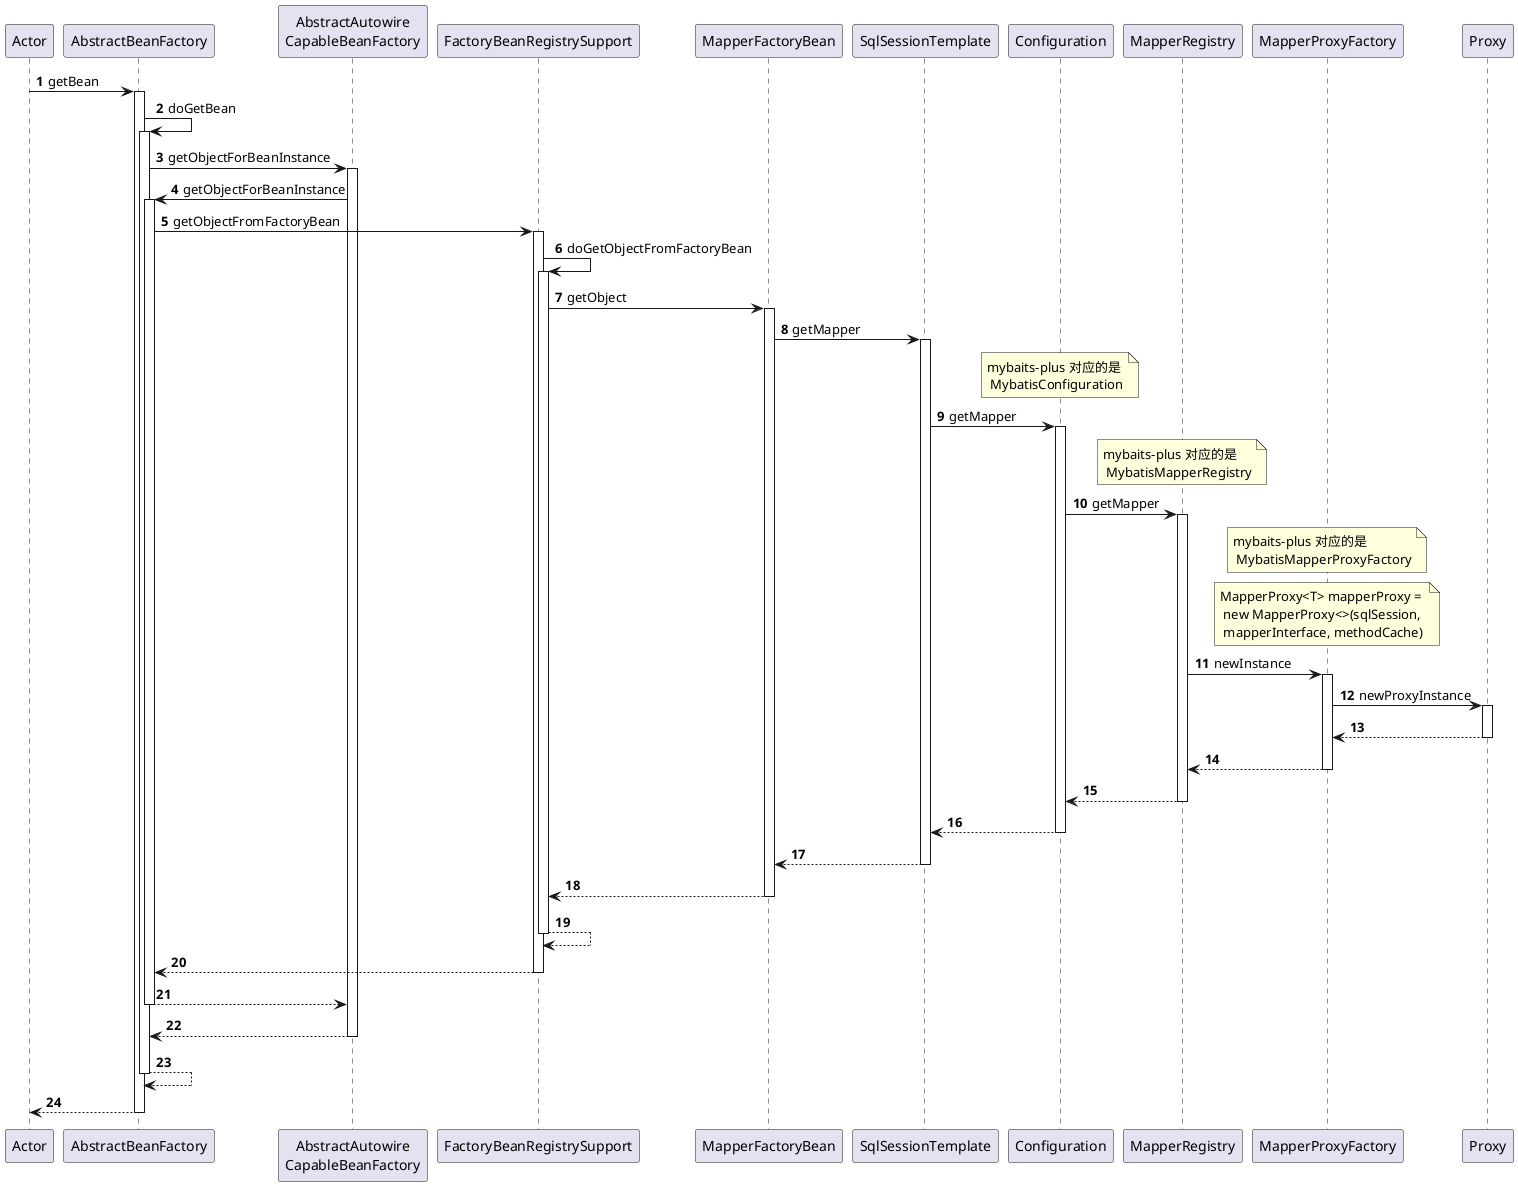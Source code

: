@startuml
participant Actor
participant AbstractBeanFactory as A
participant "AbstractAutowire\nCapableBeanFactory" as B
participant FactoryBeanRegistrySupport as C
participant MapperFactoryBean as D
participant SqlSessionTemplate as E
participant Configuration as F
participant MapperRegistry as G
participant MapperProxyFactory as H
participant Proxy as I
autonumber
Actor -> A ++ : getBean
    A -> A ++ : doGetBean
        A -> B ++ : getObjectForBeanInstance
            B -> A ++ : getObjectForBeanInstance
                A -> C ++ : getObjectFromFactoryBean
                    C -> C ++ : doGetObjectFromFactoryBean
                        C -> D ++ : getObject
                            D -> E ++ : getMapper
                                note over F: mybaits-plus 对应的是 \n MybatisConfiguration
                                E -> F ++ : getMapper
                                    note over G: mybaits-plus 对应的是 \n MybatisMapperRegistry
                                    F -> G ++ : getMapper
                                        note over H: mybaits-plus 对应的是 \n MybatisMapperProxyFactory
                                        note over H: MapperProxy<T> mapperProxy = \n new MapperProxy<>(sqlSession, \n mapperInterface, methodCache)
                                        G -> H ++ : newInstance
                                            H -> I ++: newProxyInstance
                                            return
                                        return
                                    return
                                return
                            return
                        return
                    return
                return
            return
        return
    return
return


@enduml